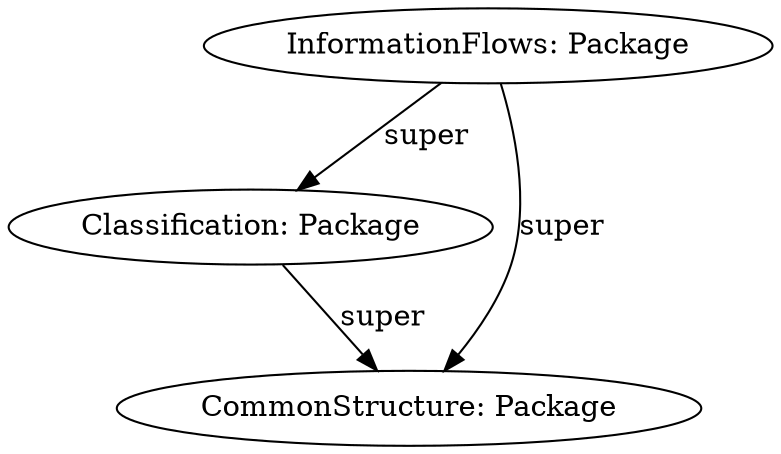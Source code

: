 digraph{
{style = filled
shape = box
}
"ID628d6320" [label= "InformationFlows: Package" style=solid fillcolor = white]
"ID46e32574" [label= "Classification: Package" style=solid fillcolor = white]
"ID1a345c6c" [label= "CommonStructure: Package" style=solid fillcolor = white]
ID628d6320 -> ID1a345c6c [label = "super" style = solid color = black ]
ID46e32574 -> ID1a345c6c [label = "super" style = solid color = black ]
ID628d6320 -> ID46e32574 [label = "super" style = solid color = black ]
}